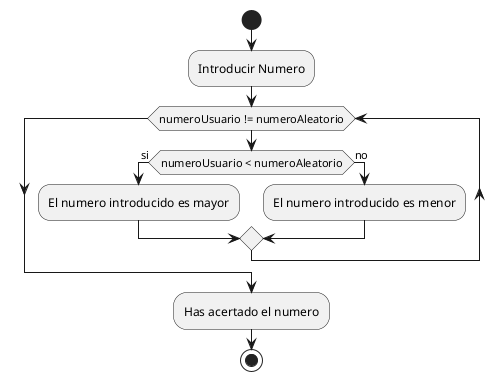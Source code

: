 @startuml
'https://plantuml.com/activity-diagram-beta

start
:Introducir Numero;

while (numeroUsuario != numeroAleatorio)
  if (numeroUsuario < numeroAleatorio) then (si)
    :El numero introducido es mayor;
  else (no)
    :El numero introducido es menor;
  endif
endwhile

:Has acertado el numero;

stop

@enduml

